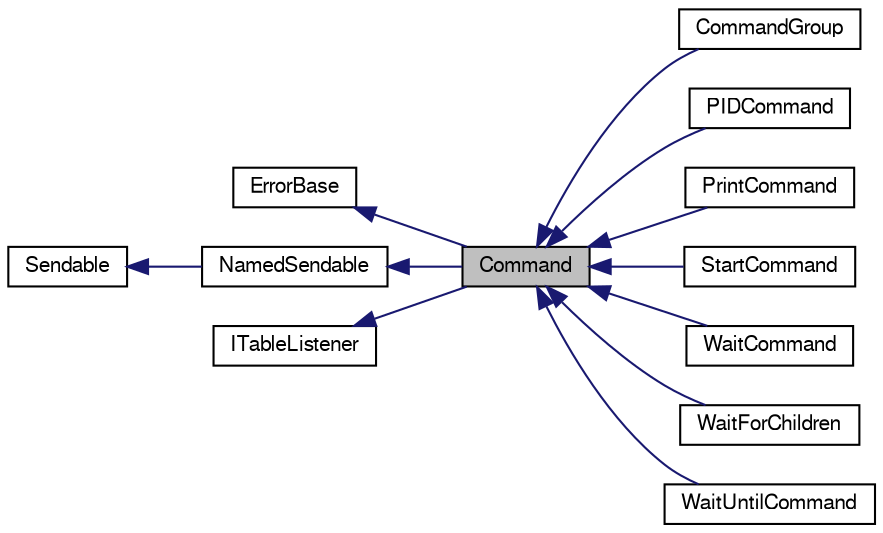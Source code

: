 digraph "Command"
{
  bgcolor="transparent";
  edge [fontname="FreeSans",fontsize="10",labelfontname="FreeSans",labelfontsize="10"];
  node [fontname="FreeSans",fontsize="10",shape=record];
  rankdir="LR";
  Node1 [label="Command",height=0.2,width=0.4,color="black", fillcolor="grey75", style="filled" fontcolor="black"];
  Node2 -> Node1 [dir="back",color="midnightblue",fontsize="10",style="solid",fontname="FreeSans"];
  Node2 [label="ErrorBase",height=0.2,width=0.4,color="black",URL="$class_error_base.html"];
  Node3 -> Node1 [dir="back",color="midnightblue",fontsize="10",style="solid",fontname="FreeSans"];
  Node3 [label="NamedSendable",height=0.2,width=0.4,color="black",URL="$class_named_sendable.html"];
  Node4 -> Node3 [dir="back",color="midnightblue",fontsize="10",style="solid",fontname="FreeSans"];
  Node4 [label="Sendable",height=0.2,width=0.4,color="black",URL="$class_sendable.html"];
  Node5 -> Node1 [dir="back",color="midnightblue",fontsize="10",style="solid",fontname="FreeSans"];
  Node5 [label="ITableListener",height=0.2,width=0.4,color="black",URL="$class_i_table_listener.html"];
  Node1 -> Node6 [dir="back",color="midnightblue",fontsize="10",style="solid",fontname="FreeSans"];
  Node6 [label="CommandGroup",height=0.2,width=0.4,color="black",URL="$class_command_group.html"];
  Node1 -> Node7 [dir="back",color="midnightblue",fontsize="10",style="solid",fontname="FreeSans"];
  Node7 [label="PIDCommand",height=0.2,width=0.4,color="black",URL="$class_p_i_d_command.html"];
  Node1 -> Node8 [dir="back",color="midnightblue",fontsize="10",style="solid",fontname="FreeSans"];
  Node8 [label="PrintCommand",height=0.2,width=0.4,color="black",URL="$class_print_command.html"];
  Node1 -> Node9 [dir="back",color="midnightblue",fontsize="10",style="solid",fontname="FreeSans"];
  Node9 [label="StartCommand",height=0.2,width=0.4,color="black",URL="$class_start_command.html"];
  Node1 -> Node10 [dir="back",color="midnightblue",fontsize="10",style="solid",fontname="FreeSans"];
  Node10 [label="WaitCommand",height=0.2,width=0.4,color="black",URL="$class_wait_command.html"];
  Node1 -> Node11 [dir="back",color="midnightblue",fontsize="10",style="solid",fontname="FreeSans"];
  Node11 [label="WaitForChildren",height=0.2,width=0.4,color="black",URL="$class_wait_for_children.html"];
  Node1 -> Node12 [dir="back",color="midnightblue",fontsize="10",style="solid",fontname="FreeSans"];
  Node12 [label="WaitUntilCommand",height=0.2,width=0.4,color="black",URL="$class_wait_until_command.html"];
}
